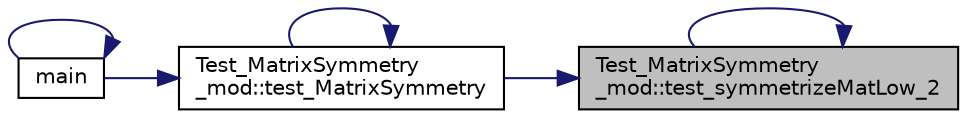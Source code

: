digraph "Test_MatrixSymmetry_mod::test_symmetrizeMatLow_2"
{
 // LATEX_PDF_SIZE
  edge [fontname="Helvetica",fontsize="10",labelfontname="Helvetica",labelfontsize="10"];
  node [fontname="Helvetica",fontsize="10",shape=record];
  rankdir="RL";
  Node1 [label="Test_MatrixSymmetry\l_mod::test_symmetrizeMatLow_2",height=0.2,width=0.4,color="black", fillcolor="grey75", style="filled", fontcolor="black",tooltip="Test MatrixSymmetry_mod::symmetrizeMatLowDia()."];
  Node1 -> Node2 [dir="back",color="midnightblue",fontsize="10",style="solid"];
  Node2 [label="Test_MatrixSymmetry\l_mod::test_MatrixSymmetry",height=0.2,width=0.4,color="black", fillcolor="white", style="filled",URL="$namespaceTest__MatrixSymmetry__mod.html#a3764a15356864315db76b3db94027617",tooltip=" "];
  Node2 -> Node3 [dir="back",color="midnightblue",fontsize="10",style="solid"];
  Node3 [label="main",height=0.2,width=0.4,color="black", fillcolor="white", style="filled",URL="$main_8f90.html#a8ec2266d83cd6c0b762cbcbc92c0af3d",tooltip="This is main entry to the tests of the ParaMonte kernel library."];
  Node3 -> Node3 [dir="back",color="midnightblue",fontsize="10",style="solid"];
  Node2 -> Node2 [dir="back",color="midnightblue",fontsize="10",style="solid"];
  Node1 -> Node1 [dir="back",color="midnightblue",fontsize="10",style="solid"];
}
